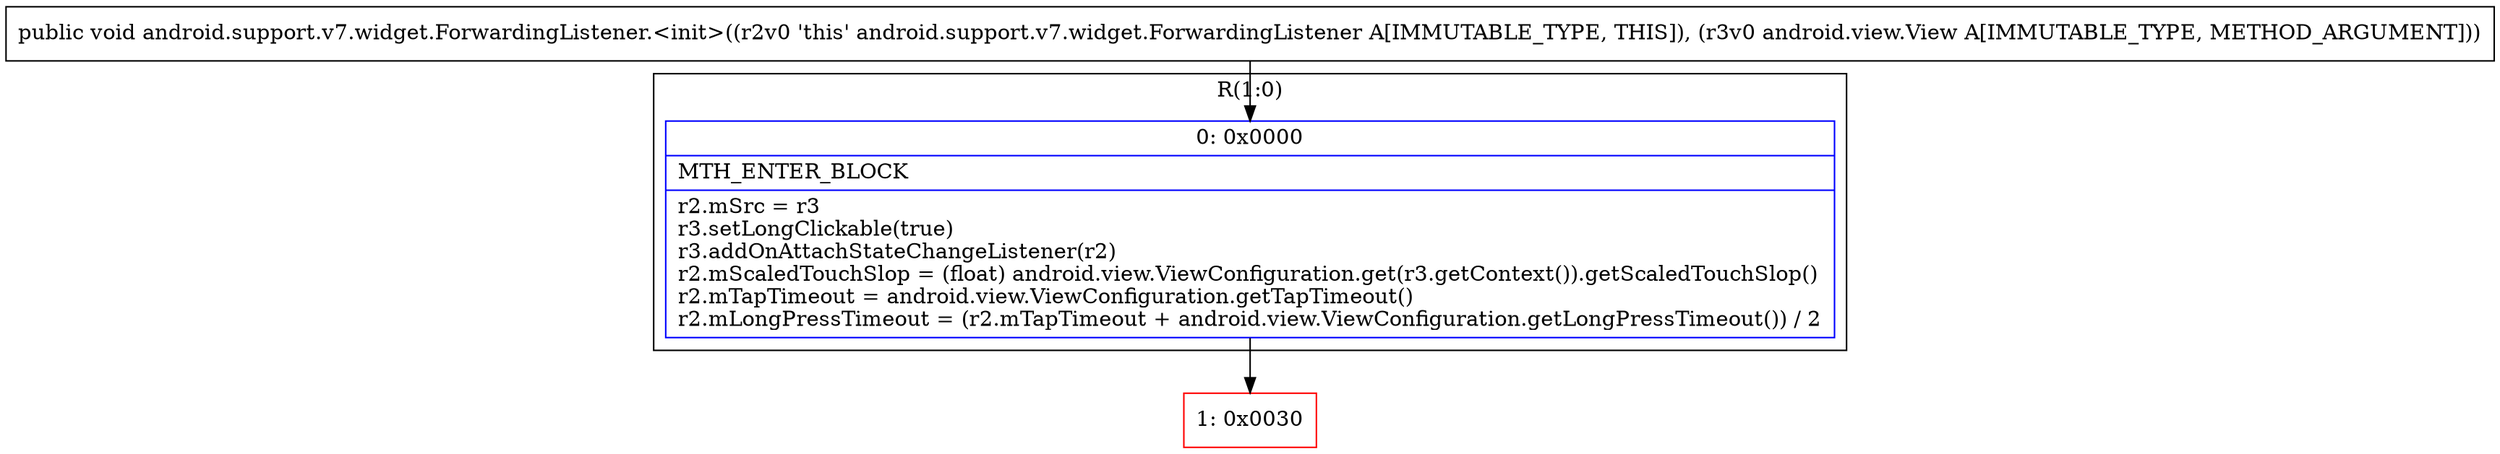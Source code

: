 digraph "CFG forandroid.support.v7.widget.ForwardingListener.\<init\>(Landroid\/view\/View;)V" {
subgraph cluster_Region_1383248903 {
label = "R(1:0)";
node [shape=record,color=blue];
Node_0 [shape=record,label="{0\:\ 0x0000|MTH_ENTER_BLOCK\l|r2.mSrc = r3\lr3.setLongClickable(true)\lr3.addOnAttachStateChangeListener(r2)\lr2.mScaledTouchSlop = (float) android.view.ViewConfiguration.get(r3.getContext()).getScaledTouchSlop()\lr2.mTapTimeout = android.view.ViewConfiguration.getTapTimeout()\lr2.mLongPressTimeout = (r2.mTapTimeout + android.view.ViewConfiguration.getLongPressTimeout()) \/ 2\l}"];
}
Node_1 [shape=record,color=red,label="{1\:\ 0x0030}"];
MethodNode[shape=record,label="{public void android.support.v7.widget.ForwardingListener.\<init\>((r2v0 'this' android.support.v7.widget.ForwardingListener A[IMMUTABLE_TYPE, THIS]), (r3v0 android.view.View A[IMMUTABLE_TYPE, METHOD_ARGUMENT])) }"];
MethodNode -> Node_0;
Node_0 -> Node_1;
}

